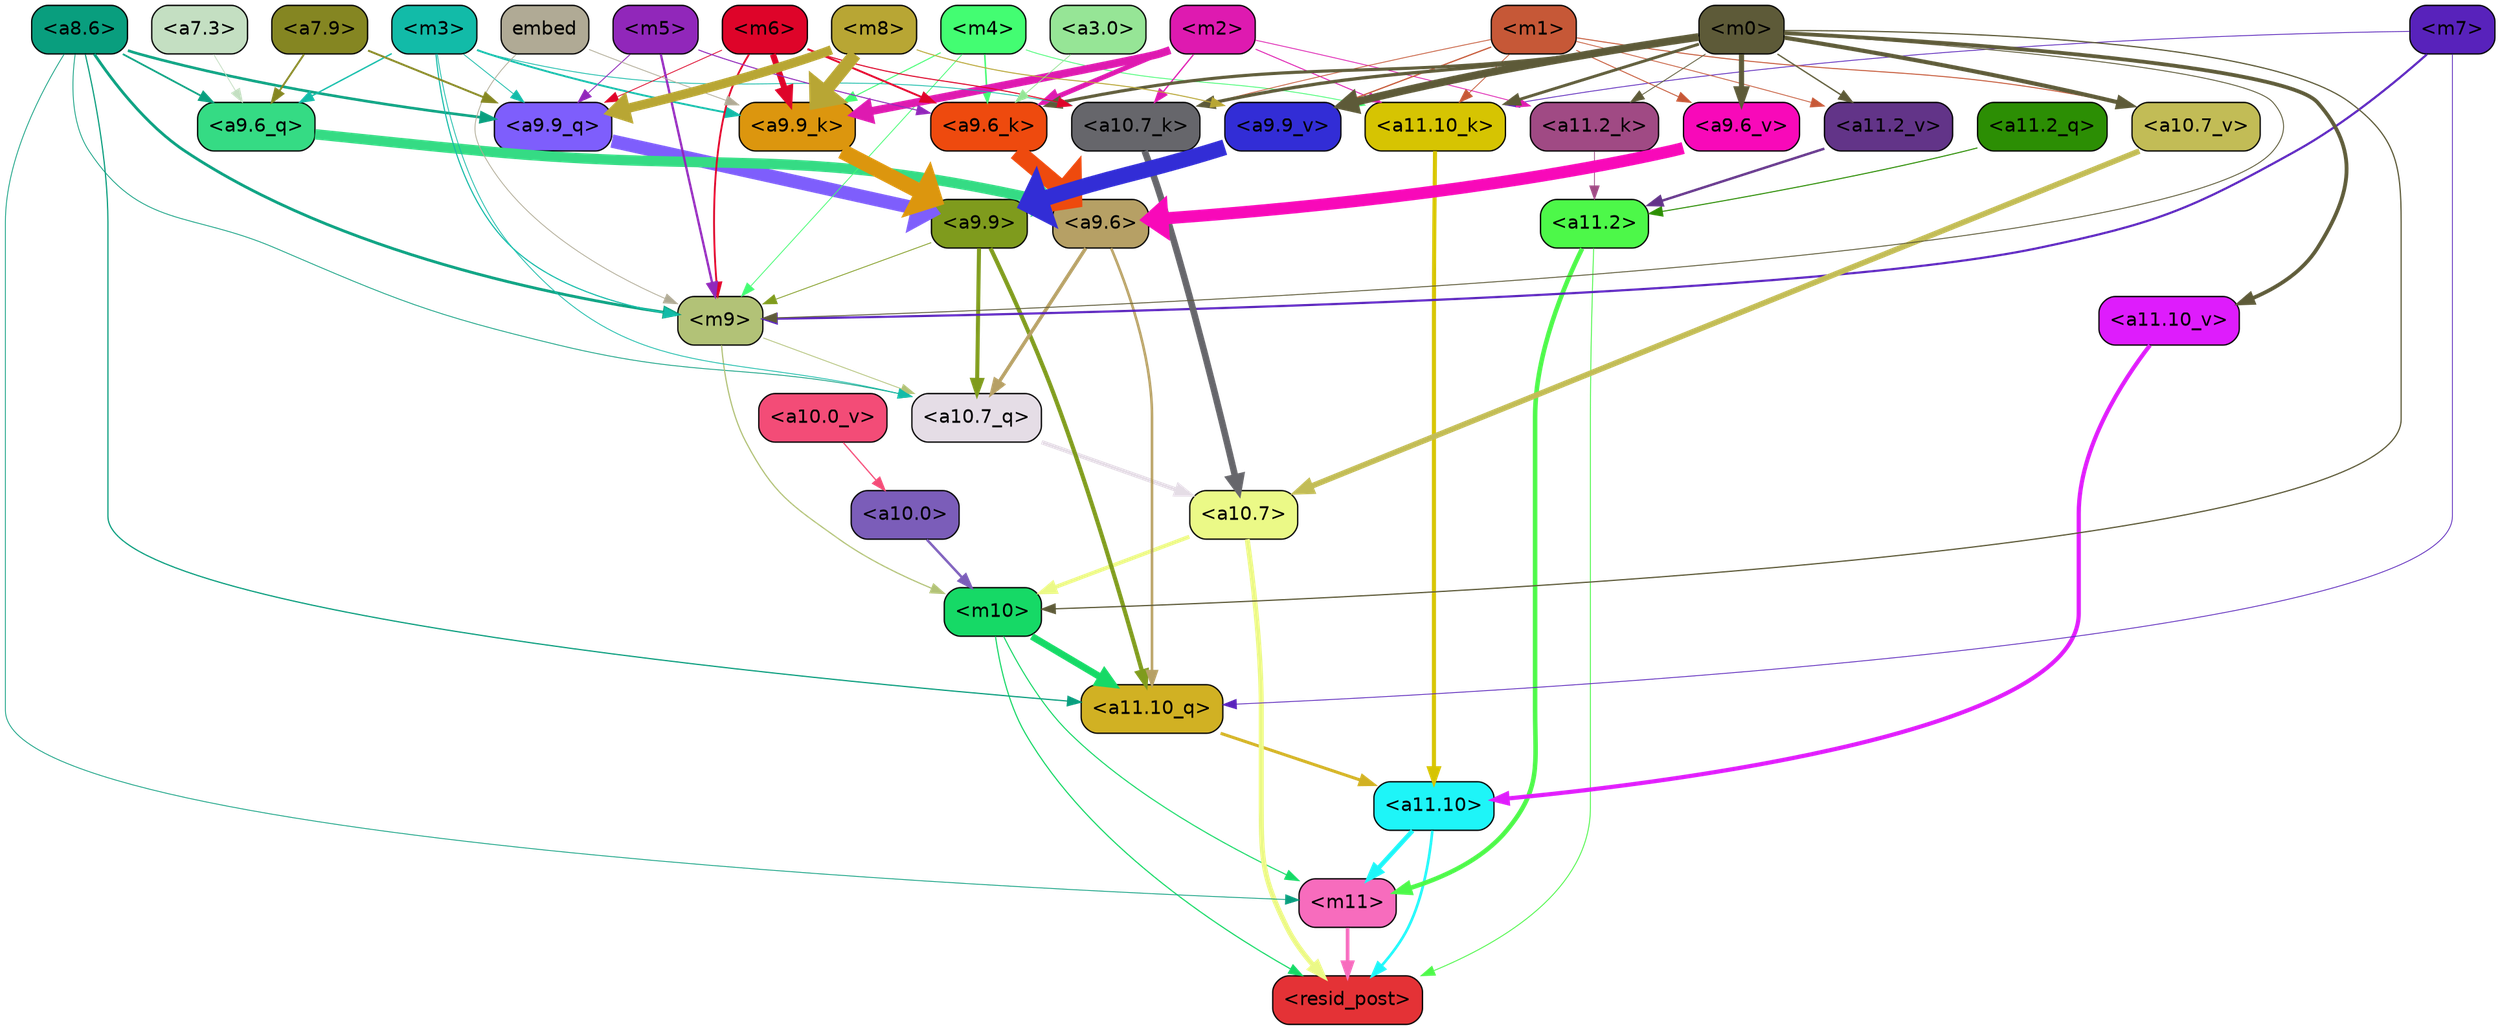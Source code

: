 strict digraph "" {
	graph [bgcolor=transparent,
		layout=dot,
		overlap=false,
		splines=true
	];
	"<m11>"	[color=black,
		fillcolor="#f76cbd",
		fontname=Helvetica,
		shape=box,
		style="filled, rounded"];
	"<resid_post>"	[color=black,
		fillcolor="#e43236",
		fontname=Helvetica,
		shape=box,
		style="filled, rounded"];
	"<m11>" -> "<resid_post>"	[color="#f76cbd",
		penwidth=2.702841281890869];
	"<a11.10>"	[color=black,
		fillcolor="#1ef5f8",
		fontname=Helvetica,
		shape=box,
		style="filled, rounded"];
	"<a11.10>" -> "<m11>"	[color="#1ef5f8",
		penwidth=3.3565988540649414];
	"<a11.10>" -> "<resid_post>"	[color="#1ef5f8",
		penwidth=1.9347846508026123];
	"<a11.2>"	[color=black,
		fillcolor="#4df849",
		fontname=Helvetica,
		shape=box,
		style="filled, rounded"];
	"<a11.2>" -> "<m11>"	[color="#4df849",
		penwidth=3.357710838317871];
	"<a11.2>" -> "<resid_post>"	[color="#4df849",
		penwidth=0.6756799221038818];
	"<m10>"	[color=black,
		fillcolor="#16d966",
		fontname=Helvetica,
		shape=box,
		style="filled, rounded"];
	"<m10>" -> "<m11>"	[color="#16d966",
		penwidth=0.7995781898498535];
	"<m10>" -> "<resid_post>"	[color="#16d966",
		penwidth=0.84842848777771];
	"<a11.10_q>"	[color=black,
		fillcolor="#d1b123",
		fontname=Helvetica,
		shape=box,
		style="filled, rounded"];
	"<m10>" -> "<a11.10_q>"	[color="#16d966",
		penwidth=5.131217956542969];
	"<a10.7>"	[color=black,
		fillcolor="#ebf987",
		fontname=Helvetica,
		shape=box,
		style="filled, rounded"];
	"<a10.7>" -> "<resid_post>"	[color="#ebf987",
		penwidth=3.701959013938904];
	"<a10.7>" -> "<m10>"	[color="#ebf987",
		penwidth=2.9233598709106445];
	"<a8.6>"	[color=black,
		fillcolor="#099e7e",
		fontname=Helvetica,
		shape=box,
		style="filled, rounded"];
	"<a8.6>" -> "<m11>"	[color="#099e7e",
		penwidth=0.6];
	"<a8.6>" -> "<a11.10_q>"	[color="#099e7e",
		penwidth=0.8920164108276367];
	"<m9>"	[color=black,
		fillcolor="#b2c277",
		fontname=Helvetica,
		shape=box,
		style="filled, rounded"];
	"<a8.6>" -> "<m9>"	[color="#099e7e",
		penwidth=2.0895538330078125];
	"<a10.7_q>"	[color=black,
		fillcolor="#e5dde6",
		fontname=Helvetica,
		shape=box,
		style="filled, rounded"];
	"<a8.6>" -> "<a10.7_q>"	[color="#099e7e",
		penwidth=0.6];
	"<a9.9_q>"	[color=black,
		fillcolor="#7e5efc",
		fontname=Helvetica,
		shape=box,
		style="filled, rounded"];
	"<a8.6>" -> "<a9.9_q>"	[color="#099e7e",
		penwidth=1.9669651985168457];
	"<a9.6_q>"	[color=black,
		fillcolor="#35db84",
		fontname=Helvetica,
		shape=box,
		style="filled, rounded"];
	"<a8.6>" -> "<a9.6_q>"	[color="#099e7e",
		penwidth=1.2784099578857422];
	"<a11.10_q>" -> "<a11.10>"	[color="#d1b123",
		penwidth=2.230653762817383];
	"<a11.2_q>"	[color=black,
		fillcolor="#2c8e04",
		fontname=Helvetica,
		shape=box,
		style="filled, rounded"];
	"<a11.2_q>" -> "<a11.2>"	[color="#2c8e04",
		penwidth=0.7805061340332031];
	"<a11.10_k>"	[color=black,
		fillcolor="#d6c402",
		fontname=Helvetica,
		shape=box,
		style="filled, rounded"];
	"<a11.10_k>" -> "<a11.10>"	[color="#d6c402",
		penwidth=3.010073661804199];
	"<a11.2_k>"	[color=black,
		fillcolor="#a04a84",
		fontname=Helvetica,
		shape=box,
		style="filled, rounded"];
	"<a11.2_k>" -> "<a11.2>"	[color="#a04a84",
		penwidth=0.6];
	"<a11.10_v>"	[color=black,
		fillcolor="#de1cfc",
		fontname=Helvetica,
		shape=box,
		style="filled, rounded"];
	"<a11.10_v>" -> "<a11.10>"	[color="#de1cfc",
		penwidth=3.0961761474609375];
	"<a11.2_v>"	[color=black,
		fillcolor="#623488",
		fontname=Helvetica,
		shape=box,
		style="filled, rounded"];
	"<a11.2_v>" -> "<a11.2>"	[color="#623488",
		penwidth=1.7951231002807617];
	"<a9.9>"	[color=black,
		fillcolor="#7f9b1d",
		fontname=Helvetica,
		shape=box,
		style="filled, rounded"];
	"<a9.9>" -> "<a11.10_q>"	[color="#7f9b1d",
		penwidth=3.086172103881836];
	"<a9.9>" -> "<m9>"	[color="#7f9b1d",
		penwidth=0.6];
	"<a9.9>" -> "<a10.7_q>"	[color="#7f9b1d",
		penwidth=2.9829912185668945];
	"<a9.6>"	[color=black,
		fillcolor="#b6a065",
		fontname=Helvetica,
		shape=box,
		style="filled, rounded"];
	"<a9.6>" -> "<a11.10_q>"	[color="#b6a065",
		penwidth=1.9188203811645508];
	"<a9.6>" -> "<a10.7_q>"	[color="#b6a065",
		penwidth=2.6223926544189453];
	"<m7>"	[color=black,
		fillcolor="#5822bb",
		fontname=Helvetica,
		shape=box,
		style="filled, rounded"];
	"<m7>" -> "<a11.10_q>"	[color="#5822bb",
		penwidth=0.6];
	"<m7>" -> "<a11.10_k>"	[color="#5822bb",
		penwidth=0.6];
	"<m7>" -> "<m9>"	[color="#5822bb",
		penwidth=1.602376937866211];
	"<m4>"	[color=black,
		fillcolor="#43fd72",
		fontname=Helvetica,
		shape=box,
		style="filled, rounded"];
	"<m4>" -> "<a11.10_k>"	[color="#43fd72",
		penwidth=0.6];
	"<m4>" -> "<m9>"	[color="#43fd72",
		penwidth=0.6];
	"<a9.9_k>"	[color=black,
		fillcolor="#dc960e",
		fontname=Helvetica,
		shape=box,
		style="filled, rounded"];
	"<m4>" -> "<a9.9_k>"	[color="#43fd72",
		penwidth=0.7440586090087891];
	"<a9.6_k>"	[color=black,
		fillcolor="#ee4a0e",
		fontname=Helvetica,
		shape=box,
		style="filled, rounded"];
	"<m4>" -> "<a9.6_k>"	[color="#43fd72",
		penwidth=1.1381549835205078];
	"<m2>"	[color=black,
		fillcolor="#de1ab0",
		fontname=Helvetica,
		shape=box,
		style="filled, rounded"];
	"<m2>" -> "<a11.10_k>"	[color="#de1ab0",
		penwidth=0.7053709030151367];
	"<m2>" -> "<a11.2_k>"	[color="#de1ab0",
		penwidth=0.6];
	"<a10.7_k>"	[color=black,
		fillcolor="#66666b",
		fontname=Helvetica,
		shape=box,
		style="filled, rounded"];
	"<m2>" -> "<a10.7_k>"	[color="#de1ab0",
		penwidth=0.9458351135253906];
	"<m2>" -> "<a9.9_k>"	[color="#de1ab0",
		penwidth=5.899354457855225];
	"<m2>" -> "<a9.6_k>"	[color="#de1ab0",
		penwidth=3.641721725463867];
	"<m1>"	[color=black,
		fillcolor="#c65837",
		fontname=Helvetica,
		shape=box,
		style="filled, rounded"];
	"<m1>" -> "<a11.10_k>"	[color="#c65837",
		penwidth=0.6];
	"<m1>" -> "<a11.2_v>"	[color="#c65837",
		penwidth=0.6];
	"<m1>" -> "<a10.7_k>"	[color="#c65837",
		penwidth=0.6];
	"<a10.7_v>"	[color=black,
		fillcolor="#c2bc56",
		fontname=Helvetica,
		shape=box,
		style="filled, rounded"];
	"<m1>" -> "<a10.7_v>"	[color="#c65837",
		penwidth=0.7276821136474609];
	"<a9.9_v>"	[color=black,
		fillcolor="#322dd6",
		fontname=Helvetica,
		shape=box,
		style="filled, rounded"];
	"<m1>" -> "<a9.9_v>"	[color="#c65837",
		penwidth=0.9372577667236328];
	"<a9.6_v>"	[color=black,
		fillcolor="#f809b9",
		fontname=Helvetica,
		shape=box,
		style="filled, rounded"];
	"<m1>" -> "<a9.6_v>"	[color="#c65837",
		penwidth=0.6895580291748047];
	"<m0>"	[color=black,
		fillcolor="#5d5a38",
		fontname=Helvetica,
		shape=box,
		style="filled, rounded"];
	"<m0>" -> "<m10>"	[color="#5d5a38",
		penwidth=0.9029474258422852];
	"<m0>" -> "<a11.10_k>"	[color="#5d5a38",
		penwidth=2.144052505493164];
	"<m0>" -> "<a11.2_k>"	[color="#5d5a38",
		penwidth=0.6134786605834961];
	"<m0>" -> "<a11.10_v>"	[color="#5d5a38",
		penwidth=2.813839912414551];
	"<m0>" -> "<a11.2_v>"	[color="#5d5a38",
		penwidth=0.9900531768798828];
	"<m0>" -> "<m9>"	[color="#5d5a38",
		penwidth=0.6837482452392578];
	"<m0>" -> "<a10.7_k>"	[color="#5d5a38",
		penwidth=2.4311294555664062];
	"<m0>" -> "<a10.7_v>"	[color="#5d5a38",
		penwidth=3.061185836791992];
	"<m0>" -> "<a9.6_k>"	[color="#5d5a38",
		penwidth=2.3033218383789062];
	"<m0>" -> "<a9.9_v>"	[color="#5d5a38",
		penwidth=5.749459266662598];
	"<m0>" -> "<a9.6_v>"	[color="#5d5a38",
		penwidth=3.8124656677246094];
	"<a10.0>"	[color=black,
		fillcolor="#7b5db9",
		fontname=Helvetica,
		shape=box,
		style="filled, rounded"];
	"<a10.0>" -> "<m10>"	[color="#7b5db9",
		penwidth=1.7953290939331055];
	"<m9>" -> "<m10>"	[color="#b2c277",
		penwidth=0.8976783752441406];
	"<m9>" -> "<a10.7_q>"	[color="#b2c277",
		penwidth=0.6];
	"<a10.7_q>" -> "<a10.7>"	[color="#e5dde6",
		penwidth=3.1667375564575195];
	"<a10.7_k>" -> "<a10.7>"	[color="#66666b",
		penwidth=4.86921501159668];
	"<a10.7_v>" -> "<a10.7>"	[color="#c2bc56",
		penwidth=4.189113616943359];
	"<a10.0_v>"	[color=black,
		fillcolor="#f34c77",
		fontname=Helvetica,
		shape=box,
		style="filled, rounded"];
	"<a10.0_v>" -> "<a10.0>"	[color="#f34c77",
		penwidth=0.9297943115234375];
	"<m3>"	[color=black,
		fillcolor="#12bba8",
		fontname=Helvetica,
		shape=box,
		style="filled, rounded"];
	"<m3>" -> "<m9>"	[color="#12bba8",
		penwidth=0.8340511322021484];
	"<m3>" -> "<a10.7_q>"	[color="#12bba8",
		penwidth=0.6];
	"<m3>" -> "<a10.7_k>"	[color="#12bba8",
		penwidth=0.6];
	"<m3>" -> "<a9.9_q>"	[color="#12bba8",
		penwidth=0.6];
	"<m3>" -> "<a9.6_q>"	[color="#12bba8",
		penwidth=1.023146629333496];
	"<m3>" -> "<a9.9_k>"	[color="#12bba8",
		penwidth=1.3686113357543945];
	"<m6>"	[color=black,
		fillcolor="#de0429",
		fontname=Helvetica,
		shape=box,
		style="filled, rounded"];
	"<m6>" -> "<m9>"	[color="#de0429",
		penwidth=1.3627052307128906];
	"<m6>" -> "<a10.7_k>"	[color="#de0429",
		penwidth=0.7860317230224609];
	"<m6>" -> "<a9.9_q>"	[color="#de0429",
		penwidth=0.6];
	"<m6>" -> "<a9.9_k>"	[color="#de0429",
		penwidth=4.531258583068848];
	"<m6>" -> "<a9.6_k>"	[color="#de0429",
		penwidth=1.4181280136108398];
	"<m5>"	[color=black,
		fillcolor="#9127ba",
		fontname=Helvetica,
		shape=box,
		style="filled, rounded"];
	"<m5>" -> "<m9>"	[color="#9127ba",
		penwidth=1.681243896484375];
	"<m5>" -> "<a9.9_q>"	[color="#9127ba",
		penwidth=0.6613569259643555];
	"<m5>" -> "<a9.6_k>"	[color="#9127ba",
		penwidth=0.758631706237793];
	embed	[color=black,
		fillcolor="#b0aa95",
		fontname=Helvetica,
		shape=box,
		style="filled, rounded"];
	embed -> "<m9>"	[color="#b0aa95",
		penwidth=0.6];
	embed -> "<a9.9_k>"	[color="#b0aa95",
		penwidth=0.6];
	"<a9.9_q>" -> "<a9.9>"	[color="#7e5efc",
		penwidth=9.939762115478516];
	"<a9.6_q>" -> "<a9.6>"	[color="#35db84",
		penwidth=7.661715507507324];
	"<a9.9_k>" -> "<a9.9>"	[color="#dc960e",
		penwidth=11.399191856384277];
	"<a9.6_k>" -> "<a9.6>"	[color="#ee4a0e",
		penwidth=13.081165313720703];
	"<a9.9_v>" -> "<a9.9>"	[color="#322dd6",
		penwidth=11.790493965148926];
	"<a9.6_v>" -> "<a9.6>"	[color="#f809b9",
		penwidth=8.907938003540039];
	"<m8>"	[color=black,
		fillcolor="#b8a634",
		fontname=Helvetica,
		shape=box,
		style="filled, rounded"];
	"<m8>" -> "<a9.9_q>"	[color="#b8a634",
		penwidth=6.900845050811768];
	"<m8>" -> "<a9.9_k>"	[color="#b8a634",
		penwidth=9.720273971557617];
	"<m8>" -> "<a9.9_v>"	[color="#b8a634",
		penwidth=0.7325820922851562];
	"<a7.9>"	[color=black,
		fillcolor="#858622",
		fontname=Helvetica,
		shape=box,
		style="filled, rounded"];
	"<a7.9>" -> "<a9.9_q>"	[color="#858622",
		penwidth=1.4397644996643066];
	"<a7.9>" -> "<a9.6_q>"	[color="#858622",
		penwidth=1.3931035995483398];
	"<a7.3>"	[color=black,
		fillcolor="#c4dfc2",
		fontname=Helvetica,
		shape=box,
		style="filled, rounded"];
	"<a7.3>" -> "<a9.6_q>"	[color="#c4dfc2",
		penwidth=0.6];
	"<a3.0>"	[color=black,
		fillcolor="#96e596",
		fontname=Helvetica,
		shape=box,
		style="filled, rounded"];
	"<a3.0>" -> "<a9.6_k>"	[color="#96e596",
		penwidth=0.6];
}
